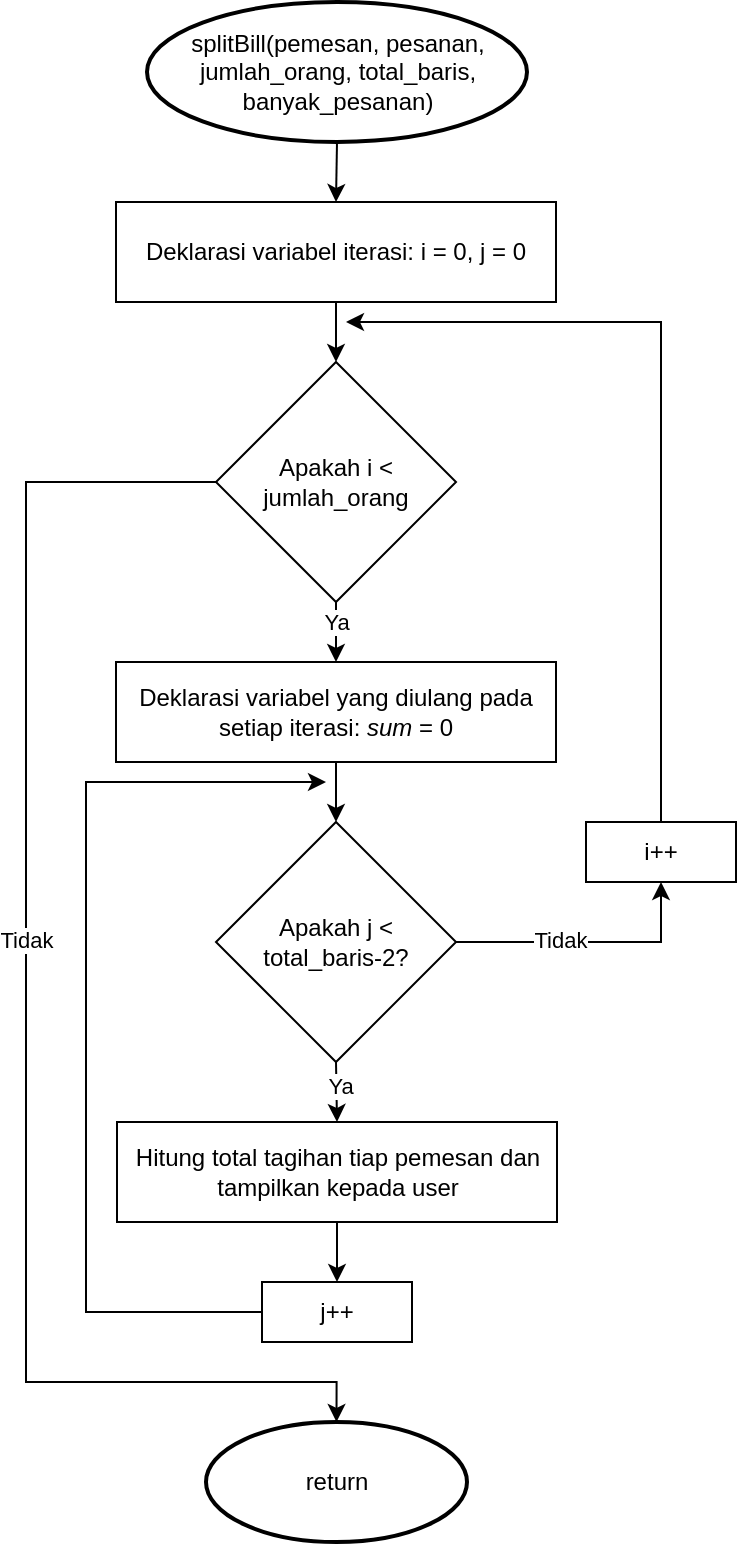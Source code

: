 <mxfile version="23.1.5" type="device">
  <diagram name="Page-1" id="pIJavBY0yzTweW4xneVl">
    <mxGraphModel dx="-12" dy="545" grid="1" gridSize="10" guides="1" tooltips="1" connect="1" arrows="1" fold="1" page="1" pageScale="1" pageWidth="850" pageHeight="1100" math="0" shadow="0">
      <root>
        <mxCell id="0" />
        <mxCell id="1" parent="0" />
        <mxCell id="Xsye7NfsvQ5RSwN3Sd9K-2" style="edgeStyle=orthogonalEdgeStyle;rounded=0;orthogonalLoop=1;jettySize=auto;html=1;exitX=0.5;exitY=1;exitDx=0;exitDy=0;exitPerimeter=0;entryX=0.5;entryY=0;entryDx=0;entryDy=0;" edge="1" parent="1" source="dBdyuKx9wnMH7rO0jvBw-1" target="Xsye7NfsvQ5RSwN3Sd9K-1">
          <mxGeometry relative="1" as="geometry" />
        </mxCell>
        <mxCell id="dBdyuKx9wnMH7rO0jvBw-1" value="splitBill(pemesan, pesanan, jumlah_orang, total_baris, banyak_pesanan)" style="strokeWidth=2;html=1;shape=mxgraph.flowchart.start_1;whiteSpace=wrap;" parent="1" vertex="1">
          <mxGeometry x="1180.5" y="10" width="190" height="70" as="geometry" />
        </mxCell>
        <mxCell id="Xsye7NfsvQ5RSwN3Sd9K-4" style="edgeStyle=orthogonalEdgeStyle;rounded=0;orthogonalLoop=1;jettySize=auto;html=1;exitX=0.5;exitY=1;exitDx=0;exitDy=0;entryX=0.5;entryY=0;entryDx=0;entryDy=0;" edge="1" parent="1" source="Xsye7NfsvQ5RSwN3Sd9K-1" target="Xsye7NfsvQ5RSwN3Sd9K-3">
          <mxGeometry relative="1" as="geometry" />
        </mxCell>
        <mxCell id="Xsye7NfsvQ5RSwN3Sd9K-1" value="Deklarasi variabel iterasi: i = 0, j = 0" style="rounded=0;whiteSpace=wrap;html=1;" vertex="1" parent="1">
          <mxGeometry x="1165" y="110" width="220" height="50" as="geometry" />
        </mxCell>
        <mxCell id="Xsye7NfsvQ5RSwN3Sd9K-6" style="edgeStyle=orthogonalEdgeStyle;rounded=0;orthogonalLoop=1;jettySize=auto;html=1;exitX=0.5;exitY=1;exitDx=0;exitDy=0;entryX=0.5;entryY=0;entryDx=0;entryDy=0;" edge="1" parent="1" source="Xsye7NfsvQ5RSwN3Sd9K-3" target="Xsye7NfsvQ5RSwN3Sd9K-5">
          <mxGeometry relative="1" as="geometry" />
        </mxCell>
        <mxCell id="Xsye7NfsvQ5RSwN3Sd9K-9" value="Ya" style="edgeLabel;html=1;align=center;verticalAlign=middle;resizable=0;points=[];" vertex="1" connectable="0" parent="Xsye7NfsvQ5RSwN3Sd9K-6">
          <mxGeometry x="-0.159" relative="1" as="geometry">
            <mxPoint y="-3" as="offset" />
          </mxGeometry>
        </mxCell>
        <mxCell id="Xsye7NfsvQ5RSwN3Sd9K-22" style="edgeStyle=orthogonalEdgeStyle;rounded=0;orthogonalLoop=1;jettySize=auto;html=1;exitX=0;exitY=0.5;exitDx=0;exitDy=0;entryX=0.5;entryY=0;entryDx=0;entryDy=0;entryPerimeter=0;" edge="1" parent="1" source="Xsye7NfsvQ5RSwN3Sd9K-3" target="Xsye7NfsvQ5RSwN3Sd9K-21">
          <mxGeometry relative="1" as="geometry">
            <mxPoint x="1120" y="711.905" as="targetPoint" />
            <Array as="points">
              <mxPoint x="1120" y="250" />
              <mxPoint x="1120" y="700" />
              <mxPoint x="1276" y="700" />
            </Array>
          </mxGeometry>
        </mxCell>
        <mxCell id="Xsye7NfsvQ5RSwN3Sd9K-23" value="Tidak" style="edgeLabel;html=1;align=center;verticalAlign=middle;resizable=0;points=[];" vertex="1" connectable="0" parent="Xsye7NfsvQ5RSwN3Sd9K-22">
          <mxGeometry x="-0.101" relative="1" as="geometry">
            <mxPoint as="offset" />
          </mxGeometry>
        </mxCell>
        <mxCell id="Xsye7NfsvQ5RSwN3Sd9K-3" value="Apakah i &amp;lt; jumlah_orang" style="rhombus;whiteSpace=wrap;html=1;" vertex="1" parent="1">
          <mxGeometry x="1215" y="190" width="120" height="120" as="geometry" />
        </mxCell>
        <mxCell id="Xsye7NfsvQ5RSwN3Sd9K-8" style="edgeStyle=orthogonalEdgeStyle;rounded=0;orthogonalLoop=1;jettySize=auto;html=1;exitX=0.5;exitY=1;exitDx=0;exitDy=0;entryX=0.5;entryY=0;entryDx=0;entryDy=0;" edge="1" parent="1" source="Xsye7NfsvQ5RSwN3Sd9K-5" target="Xsye7NfsvQ5RSwN3Sd9K-7">
          <mxGeometry relative="1" as="geometry" />
        </mxCell>
        <mxCell id="Xsye7NfsvQ5RSwN3Sd9K-5" value="Deklarasi variabel yang diulang pada setiap iterasi: &lt;i&gt;sum&lt;/i&gt; = 0" style="rounded=0;whiteSpace=wrap;html=1;" vertex="1" parent="1">
          <mxGeometry x="1165" y="340" width="220" height="50" as="geometry" />
        </mxCell>
        <mxCell id="Xsye7NfsvQ5RSwN3Sd9K-12" style="edgeStyle=orthogonalEdgeStyle;rounded=0;orthogonalLoop=1;jettySize=auto;html=1;exitX=0.5;exitY=1;exitDx=0;exitDy=0;entryX=0.5;entryY=0;entryDx=0;entryDy=0;" edge="1" parent="1" source="Xsye7NfsvQ5RSwN3Sd9K-7" target="Xsye7NfsvQ5RSwN3Sd9K-11">
          <mxGeometry relative="1" as="geometry" />
        </mxCell>
        <mxCell id="Xsye7NfsvQ5RSwN3Sd9K-13" value="Ya" style="edgeLabel;html=1;align=center;verticalAlign=middle;resizable=0;points=[];" vertex="1" connectable="0" parent="Xsye7NfsvQ5RSwN3Sd9K-12">
          <mxGeometry x="-0.19" y="1" relative="1" as="geometry">
            <mxPoint as="offset" />
          </mxGeometry>
        </mxCell>
        <mxCell id="Xsye7NfsvQ5RSwN3Sd9K-17" style="edgeStyle=orthogonalEdgeStyle;rounded=0;orthogonalLoop=1;jettySize=auto;html=1;exitX=1;exitY=0.5;exitDx=0;exitDy=0;entryX=0.5;entryY=1;entryDx=0;entryDy=0;" edge="1" parent="1" source="Xsye7NfsvQ5RSwN3Sd9K-7" target="Xsye7NfsvQ5RSwN3Sd9K-18">
          <mxGeometry relative="1" as="geometry">
            <mxPoint x="1450" y="479.762" as="targetPoint" />
          </mxGeometry>
        </mxCell>
        <mxCell id="Xsye7NfsvQ5RSwN3Sd9K-19" value="Tidak" style="edgeLabel;html=1;align=center;verticalAlign=middle;resizable=0;points=[];" vertex="1" connectable="0" parent="Xsye7NfsvQ5RSwN3Sd9K-17">
          <mxGeometry x="-0.212" y="1" relative="1" as="geometry">
            <mxPoint as="offset" />
          </mxGeometry>
        </mxCell>
        <mxCell id="Xsye7NfsvQ5RSwN3Sd9K-7" value="Apakah j &amp;lt; total_baris-2?" style="rhombus;whiteSpace=wrap;html=1;" vertex="1" parent="1">
          <mxGeometry x="1215" y="420" width="120" height="120" as="geometry" />
        </mxCell>
        <mxCell id="Xsye7NfsvQ5RSwN3Sd9K-15" style="edgeStyle=orthogonalEdgeStyle;rounded=0;orthogonalLoop=1;jettySize=auto;html=1;exitX=0.5;exitY=1;exitDx=0;exitDy=0;entryX=0.5;entryY=0;entryDx=0;entryDy=0;" edge="1" parent="1" source="Xsye7NfsvQ5RSwN3Sd9K-11" target="Xsye7NfsvQ5RSwN3Sd9K-14">
          <mxGeometry relative="1" as="geometry" />
        </mxCell>
        <mxCell id="Xsye7NfsvQ5RSwN3Sd9K-11" value="Hitung total tagihan tiap pemesan dan tampilkan kepada user" style="rounded=0;whiteSpace=wrap;html=1;" vertex="1" parent="1">
          <mxGeometry x="1165.5" y="570" width="220" height="50" as="geometry" />
        </mxCell>
        <mxCell id="Xsye7NfsvQ5RSwN3Sd9K-16" style="edgeStyle=orthogonalEdgeStyle;rounded=0;orthogonalLoop=1;jettySize=auto;html=1;exitX=0;exitY=0.5;exitDx=0;exitDy=0;" edge="1" parent="1" source="Xsye7NfsvQ5RSwN3Sd9K-14">
          <mxGeometry relative="1" as="geometry">
            <mxPoint x="1270" y="400" as="targetPoint" />
            <Array as="points">
              <mxPoint x="1150" y="665" />
              <mxPoint x="1150" y="400" />
            </Array>
          </mxGeometry>
        </mxCell>
        <mxCell id="Xsye7NfsvQ5RSwN3Sd9K-14" value="j++" style="rounded=0;whiteSpace=wrap;html=1;" vertex="1" parent="1">
          <mxGeometry x="1238" y="650" width="75" height="30" as="geometry" />
        </mxCell>
        <mxCell id="Xsye7NfsvQ5RSwN3Sd9K-20" style="edgeStyle=orthogonalEdgeStyle;rounded=0;orthogonalLoop=1;jettySize=auto;html=1;exitX=0.5;exitY=0;exitDx=0;exitDy=0;" edge="1" parent="1" source="Xsye7NfsvQ5RSwN3Sd9K-18">
          <mxGeometry relative="1" as="geometry">
            <mxPoint x="1280" y="170" as="targetPoint" />
            <Array as="points">
              <mxPoint x="1438" y="170" />
              <mxPoint x="1335" y="170" />
            </Array>
          </mxGeometry>
        </mxCell>
        <mxCell id="Xsye7NfsvQ5RSwN3Sd9K-18" value="i++" style="rounded=0;whiteSpace=wrap;html=1;" vertex="1" parent="1">
          <mxGeometry x="1400" y="420" width="75" height="30" as="geometry" />
        </mxCell>
        <mxCell id="Xsye7NfsvQ5RSwN3Sd9K-21" value="return" style="strokeWidth=2;html=1;shape=mxgraph.flowchart.start_1;whiteSpace=wrap;" vertex="1" parent="1">
          <mxGeometry x="1210" y="720" width="130.5" height="60" as="geometry" />
        </mxCell>
      </root>
    </mxGraphModel>
  </diagram>
</mxfile>
